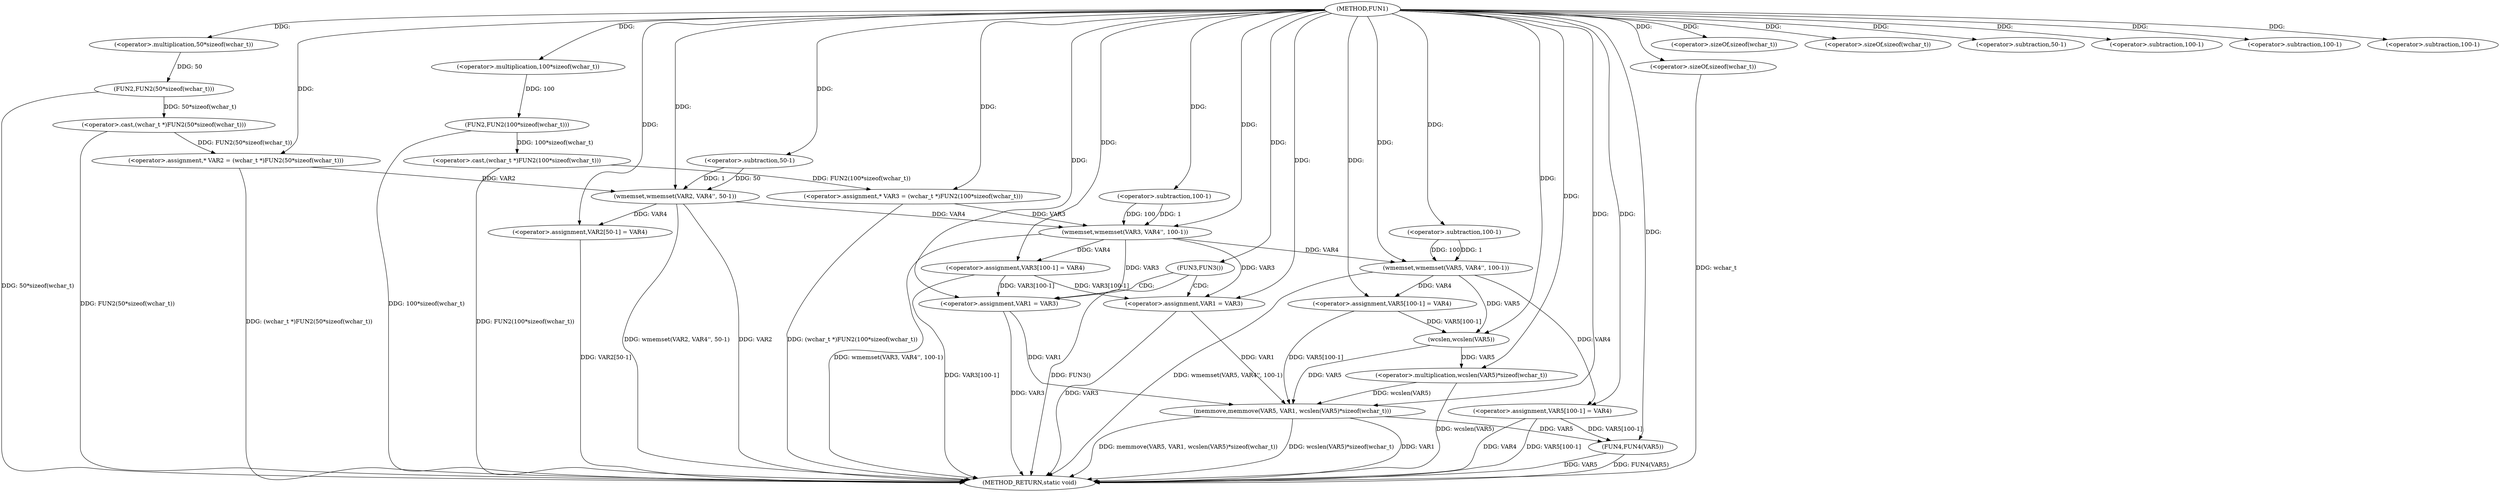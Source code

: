 digraph FUN1 {  
"1000100" [label = "(METHOD,FUN1)" ]
"1000192" [label = "(METHOD_RETURN,static void)" ]
"1000104" [label = "(<operator>.assignment,* VAR2 = (wchar_t *)FUN2(50*sizeof(wchar_t)))" ]
"1000106" [label = "(<operator>.cast,(wchar_t *)FUN2(50*sizeof(wchar_t)))" ]
"1000108" [label = "(FUN2,FUN2(50*sizeof(wchar_t)))" ]
"1000109" [label = "(<operator>.multiplication,50*sizeof(wchar_t))" ]
"1000111" [label = "(<operator>.sizeOf,sizeof(wchar_t))" ]
"1000114" [label = "(<operator>.assignment,* VAR3 = (wchar_t *)FUN2(100*sizeof(wchar_t)))" ]
"1000116" [label = "(<operator>.cast,(wchar_t *)FUN2(100*sizeof(wchar_t)))" ]
"1000118" [label = "(FUN2,FUN2(100*sizeof(wchar_t)))" ]
"1000119" [label = "(<operator>.multiplication,100*sizeof(wchar_t))" ]
"1000121" [label = "(<operator>.sizeOf,sizeof(wchar_t))" ]
"1000123" [label = "(wmemset,wmemset(VAR2, VAR4'', 50-1))" ]
"1000126" [label = "(<operator>.subtraction,50-1)" ]
"1000129" [label = "(<operator>.assignment,VAR2[50-1] = VAR4)" ]
"1000132" [label = "(<operator>.subtraction,50-1)" ]
"1000136" [label = "(wmemset,wmemset(VAR3, VAR4'', 100-1))" ]
"1000139" [label = "(<operator>.subtraction,100-1)" ]
"1000142" [label = "(<operator>.assignment,VAR3[100-1] = VAR4)" ]
"1000145" [label = "(<operator>.subtraction,100-1)" ]
"1000150" [label = "(FUN3,FUN3())" ]
"1000152" [label = "(<operator>.assignment,VAR1 = VAR3)" ]
"1000157" [label = "(<operator>.assignment,VAR1 = VAR3)" ]
"1000162" [label = "(wmemset,wmemset(VAR5, VAR4'', 100-1))" ]
"1000165" [label = "(<operator>.subtraction,100-1)" ]
"1000168" [label = "(<operator>.assignment,VAR5[100-1] = VAR4)" ]
"1000171" [label = "(<operator>.subtraction,100-1)" ]
"1000175" [label = "(memmove,memmove(VAR5, VAR1, wcslen(VAR5)*sizeof(wchar_t)))" ]
"1000178" [label = "(<operator>.multiplication,wcslen(VAR5)*sizeof(wchar_t))" ]
"1000179" [label = "(wcslen,wcslen(VAR5))" ]
"1000181" [label = "(<operator>.sizeOf,sizeof(wchar_t))" ]
"1000183" [label = "(<operator>.assignment,VAR5[100-1] = VAR4)" ]
"1000186" [label = "(<operator>.subtraction,100-1)" ]
"1000190" [label = "(FUN4,FUN4(VAR5))" ]
  "1000106" -> "1000192"  [ label = "DDG: FUN2(50*sizeof(wchar_t))"] 
  "1000190" -> "1000192"  [ label = "DDG: FUN4(VAR5)"] 
  "1000190" -> "1000192"  [ label = "DDG: VAR5"] 
  "1000116" -> "1000192"  [ label = "DDG: FUN2(100*sizeof(wchar_t))"] 
  "1000152" -> "1000192"  [ label = "DDG: VAR3"] 
  "1000118" -> "1000192"  [ label = "DDG: 100*sizeof(wchar_t)"] 
  "1000162" -> "1000192"  [ label = "DDG: wmemset(VAR5, VAR4'', 100-1)"] 
  "1000123" -> "1000192"  [ label = "DDG: VAR2"] 
  "1000181" -> "1000192"  [ label = "DDG: wchar_t"] 
  "1000175" -> "1000192"  [ label = "DDG: wcslen(VAR5)*sizeof(wchar_t)"] 
  "1000157" -> "1000192"  [ label = "DDG: VAR3"] 
  "1000129" -> "1000192"  [ label = "DDG: VAR2[50-1]"] 
  "1000178" -> "1000192"  [ label = "DDG: wcslen(VAR5)"] 
  "1000183" -> "1000192"  [ label = "DDG: VAR4"] 
  "1000123" -> "1000192"  [ label = "DDG: wmemset(VAR2, VAR4'', 50-1)"] 
  "1000183" -> "1000192"  [ label = "DDG: VAR5[100-1]"] 
  "1000142" -> "1000192"  [ label = "DDG: VAR3[100-1]"] 
  "1000136" -> "1000192"  [ label = "DDG: wmemset(VAR3, VAR4'', 100-1)"] 
  "1000175" -> "1000192"  [ label = "DDG: VAR1"] 
  "1000150" -> "1000192"  [ label = "DDG: FUN3()"] 
  "1000114" -> "1000192"  [ label = "DDG: (wchar_t *)FUN2(100*sizeof(wchar_t))"] 
  "1000104" -> "1000192"  [ label = "DDG: (wchar_t *)FUN2(50*sizeof(wchar_t))"] 
  "1000175" -> "1000192"  [ label = "DDG: memmove(VAR5, VAR1, wcslen(VAR5)*sizeof(wchar_t))"] 
  "1000108" -> "1000192"  [ label = "DDG: 50*sizeof(wchar_t)"] 
  "1000106" -> "1000104"  [ label = "DDG: FUN2(50*sizeof(wchar_t))"] 
  "1000100" -> "1000104"  [ label = "DDG: "] 
  "1000108" -> "1000106"  [ label = "DDG: 50*sizeof(wchar_t)"] 
  "1000109" -> "1000108"  [ label = "DDG: 50"] 
  "1000100" -> "1000109"  [ label = "DDG: "] 
  "1000100" -> "1000111"  [ label = "DDG: "] 
  "1000116" -> "1000114"  [ label = "DDG: FUN2(100*sizeof(wchar_t))"] 
  "1000100" -> "1000114"  [ label = "DDG: "] 
  "1000118" -> "1000116"  [ label = "DDG: 100*sizeof(wchar_t)"] 
  "1000119" -> "1000118"  [ label = "DDG: 100"] 
  "1000100" -> "1000119"  [ label = "DDG: "] 
  "1000100" -> "1000121"  [ label = "DDG: "] 
  "1000104" -> "1000123"  [ label = "DDG: VAR2"] 
  "1000100" -> "1000123"  [ label = "DDG: "] 
  "1000126" -> "1000123"  [ label = "DDG: 50"] 
  "1000126" -> "1000123"  [ label = "DDG: 1"] 
  "1000100" -> "1000126"  [ label = "DDG: "] 
  "1000123" -> "1000129"  [ label = "DDG: VAR4"] 
  "1000100" -> "1000129"  [ label = "DDG: "] 
  "1000100" -> "1000132"  [ label = "DDG: "] 
  "1000114" -> "1000136"  [ label = "DDG: VAR3"] 
  "1000100" -> "1000136"  [ label = "DDG: "] 
  "1000123" -> "1000136"  [ label = "DDG: VAR4"] 
  "1000139" -> "1000136"  [ label = "DDG: 100"] 
  "1000139" -> "1000136"  [ label = "DDG: 1"] 
  "1000100" -> "1000139"  [ label = "DDG: "] 
  "1000136" -> "1000142"  [ label = "DDG: VAR4"] 
  "1000100" -> "1000142"  [ label = "DDG: "] 
  "1000100" -> "1000145"  [ label = "DDG: "] 
  "1000100" -> "1000150"  [ label = "DDG: "] 
  "1000142" -> "1000152"  [ label = "DDG: VAR3[100-1]"] 
  "1000136" -> "1000152"  [ label = "DDG: VAR3"] 
  "1000100" -> "1000152"  [ label = "DDG: "] 
  "1000142" -> "1000157"  [ label = "DDG: VAR3[100-1]"] 
  "1000136" -> "1000157"  [ label = "DDG: VAR3"] 
  "1000100" -> "1000157"  [ label = "DDG: "] 
  "1000100" -> "1000162"  [ label = "DDG: "] 
  "1000136" -> "1000162"  [ label = "DDG: VAR4"] 
  "1000165" -> "1000162"  [ label = "DDG: 100"] 
  "1000165" -> "1000162"  [ label = "DDG: 1"] 
  "1000100" -> "1000165"  [ label = "DDG: "] 
  "1000162" -> "1000168"  [ label = "DDG: VAR4"] 
  "1000100" -> "1000168"  [ label = "DDG: "] 
  "1000100" -> "1000171"  [ label = "DDG: "] 
  "1000168" -> "1000175"  [ label = "DDG: VAR5[100-1]"] 
  "1000179" -> "1000175"  [ label = "DDG: VAR5"] 
  "1000100" -> "1000175"  [ label = "DDG: "] 
  "1000157" -> "1000175"  [ label = "DDG: VAR1"] 
  "1000152" -> "1000175"  [ label = "DDG: VAR1"] 
  "1000178" -> "1000175"  [ label = "DDG: wcslen(VAR5)"] 
  "1000179" -> "1000178"  [ label = "DDG: VAR5"] 
  "1000168" -> "1000179"  [ label = "DDG: VAR5[100-1]"] 
  "1000162" -> "1000179"  [ label = "DDG: VAR5"] 
  "1000100" -> "1000179"  [ label = "DDG: "] 
  "1000100" -> "1000178"  [ label = "DDG: "] 
  "1000100" -> "1000181"  [ label = "DDG: "] 
  "1000100" -> "1000183"  [ label = "DDG: "] 
  "1000162" -> "1000183"  [ label = "DDG: VAR4"] 
  "1000100" -> "1000186"  [ label = "DDG: "] 
  "1000183" -> "1000190"  [ label = "DDG: VAR5[100-1]"] 
  "1000175" -> "1000190"  [ label = "DDG: VAR5"] 
  "1000100" -> "1000190"  [ label = "DDG: "] 
  "1000150" -> "1000152"  [ label = "CDG: "] 
  "1000150" -> "1000157"  [ label = "CDG: "] 
}
